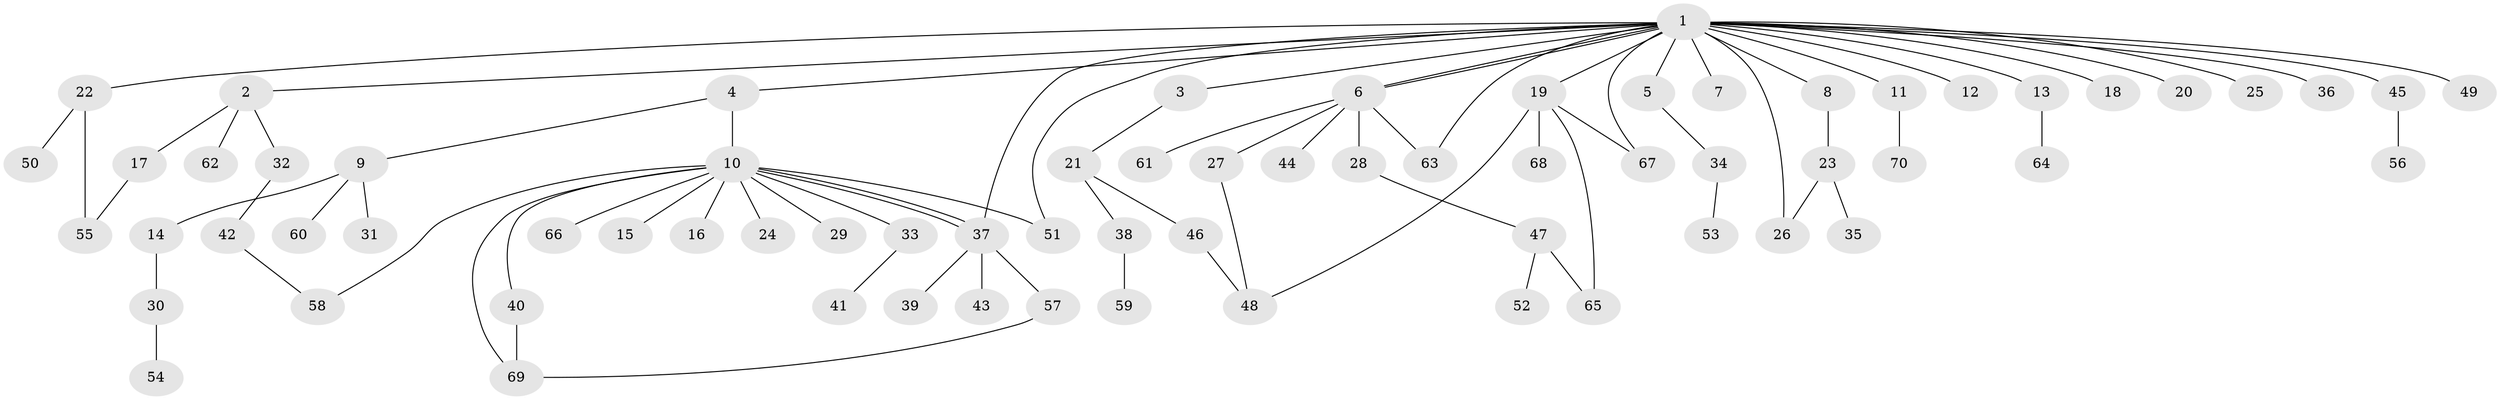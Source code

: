 // coarse degree distribution, {18: 0.02040816326530612, 2: 0.30612244897959184, 1: 0.5918367346938775, 5: 0.04081632653061224, 4: 0.02040816326530612, 13: 0.02040816326530612}
// Generated by graph-tools (version 1.1) at 2025/51/03/04/25 21:51:38]
// undirected, 70 vertices, 83 edges
graph export_dot {
graph [start="1"]
  node [color=gray90,style=filled];
  1;
  2;
  3;
  4;
  5;
  6;
  7;
  8;
  9;
  10;
  11;
  12;
  13;
  14;
  15;
  16;
  17;
  18;
  19;
  20;
  21;
  22;
  23;
  24;
  25;
  26;
  27;
  28;
  29;
  30;
  31;
  32;
  33;
  34;
  35;
  36;
  37;
  38;
  39;
  40;
  41;
  42;
  43;
  44;
  45;
  46;
  47;
  48;
  49;
  50;
  51;
  52;
  53;
  54;
  55;
  56;
  57;
  58;
  59;
  60;
  61;
  62;
  63;
  64;
  65;
  66;
  67;
  68;
  69;
  70;
  1 -- 2;
  1 -- 3;
  1 -- 4;
  1 -- 5;
  1 -- 6;
  1 -- 6;
  1 -- 7;
  1 -- 8;
  1 -- 11;
  1 -- 12;
  1 -- 13;
  1 -- 18;
  1 -- 19;
  1 -- 20;
  1 -- 22;
  1 -- 25;
  1 -- 26;
  1 -- 36;
  1 -- 37;
  1 -- 45;
  1 -- 49;
  1 -- 51;
  1 -- 63;
  1 -- 67;
  2 -- 17;
  2 -- 32;
  2 -- 62;
  3 -- 21;
  4 -- 9;
  4 -- 10;
  5 -- 34;
  6 -- 27;
  6 -- 28;
  6 -- 44;
  6 -- 61;
  6 -- 63;
  8 -- 23;
  9 -- 14;
  9 -- 31;
  9 -- 60;
  10 -- 15;
  10 -- 16;
  10 -- 24;
  10 -- 29;
  10 -- 33;
  10 -- 37;
  10 -- 37;
  10 -- 40;
  10 -- 51;
  10 -- 58;
  10 -- 66;
  10 -- 69;
  11 -- 70;
  13 -- 64;
  14 -- 30;
  17 -- 55;
  19 -- 48;
  19 -- 65;
  19 -- 67;
  19 -- 68;
  21 -- 38;
  21 -- 46;
  22 -- 50;
  22 -- 55;
  23 -- 26;
  23 -- 35;
  27 -- 48;
  28 -- 47;
  30 -- 54;
  32 -- 42;
  33 -- 41;
  34 -- 53;
  37 -- 39;
  37 -- 43;
  37 -- 57;
  38 -- 59;
  40 -- 69;
  42 -- 58;
  45 -- 56;
  46 -- 48;
  47 -- 52;
  47 -- 65;
  57 -- 69;
}
